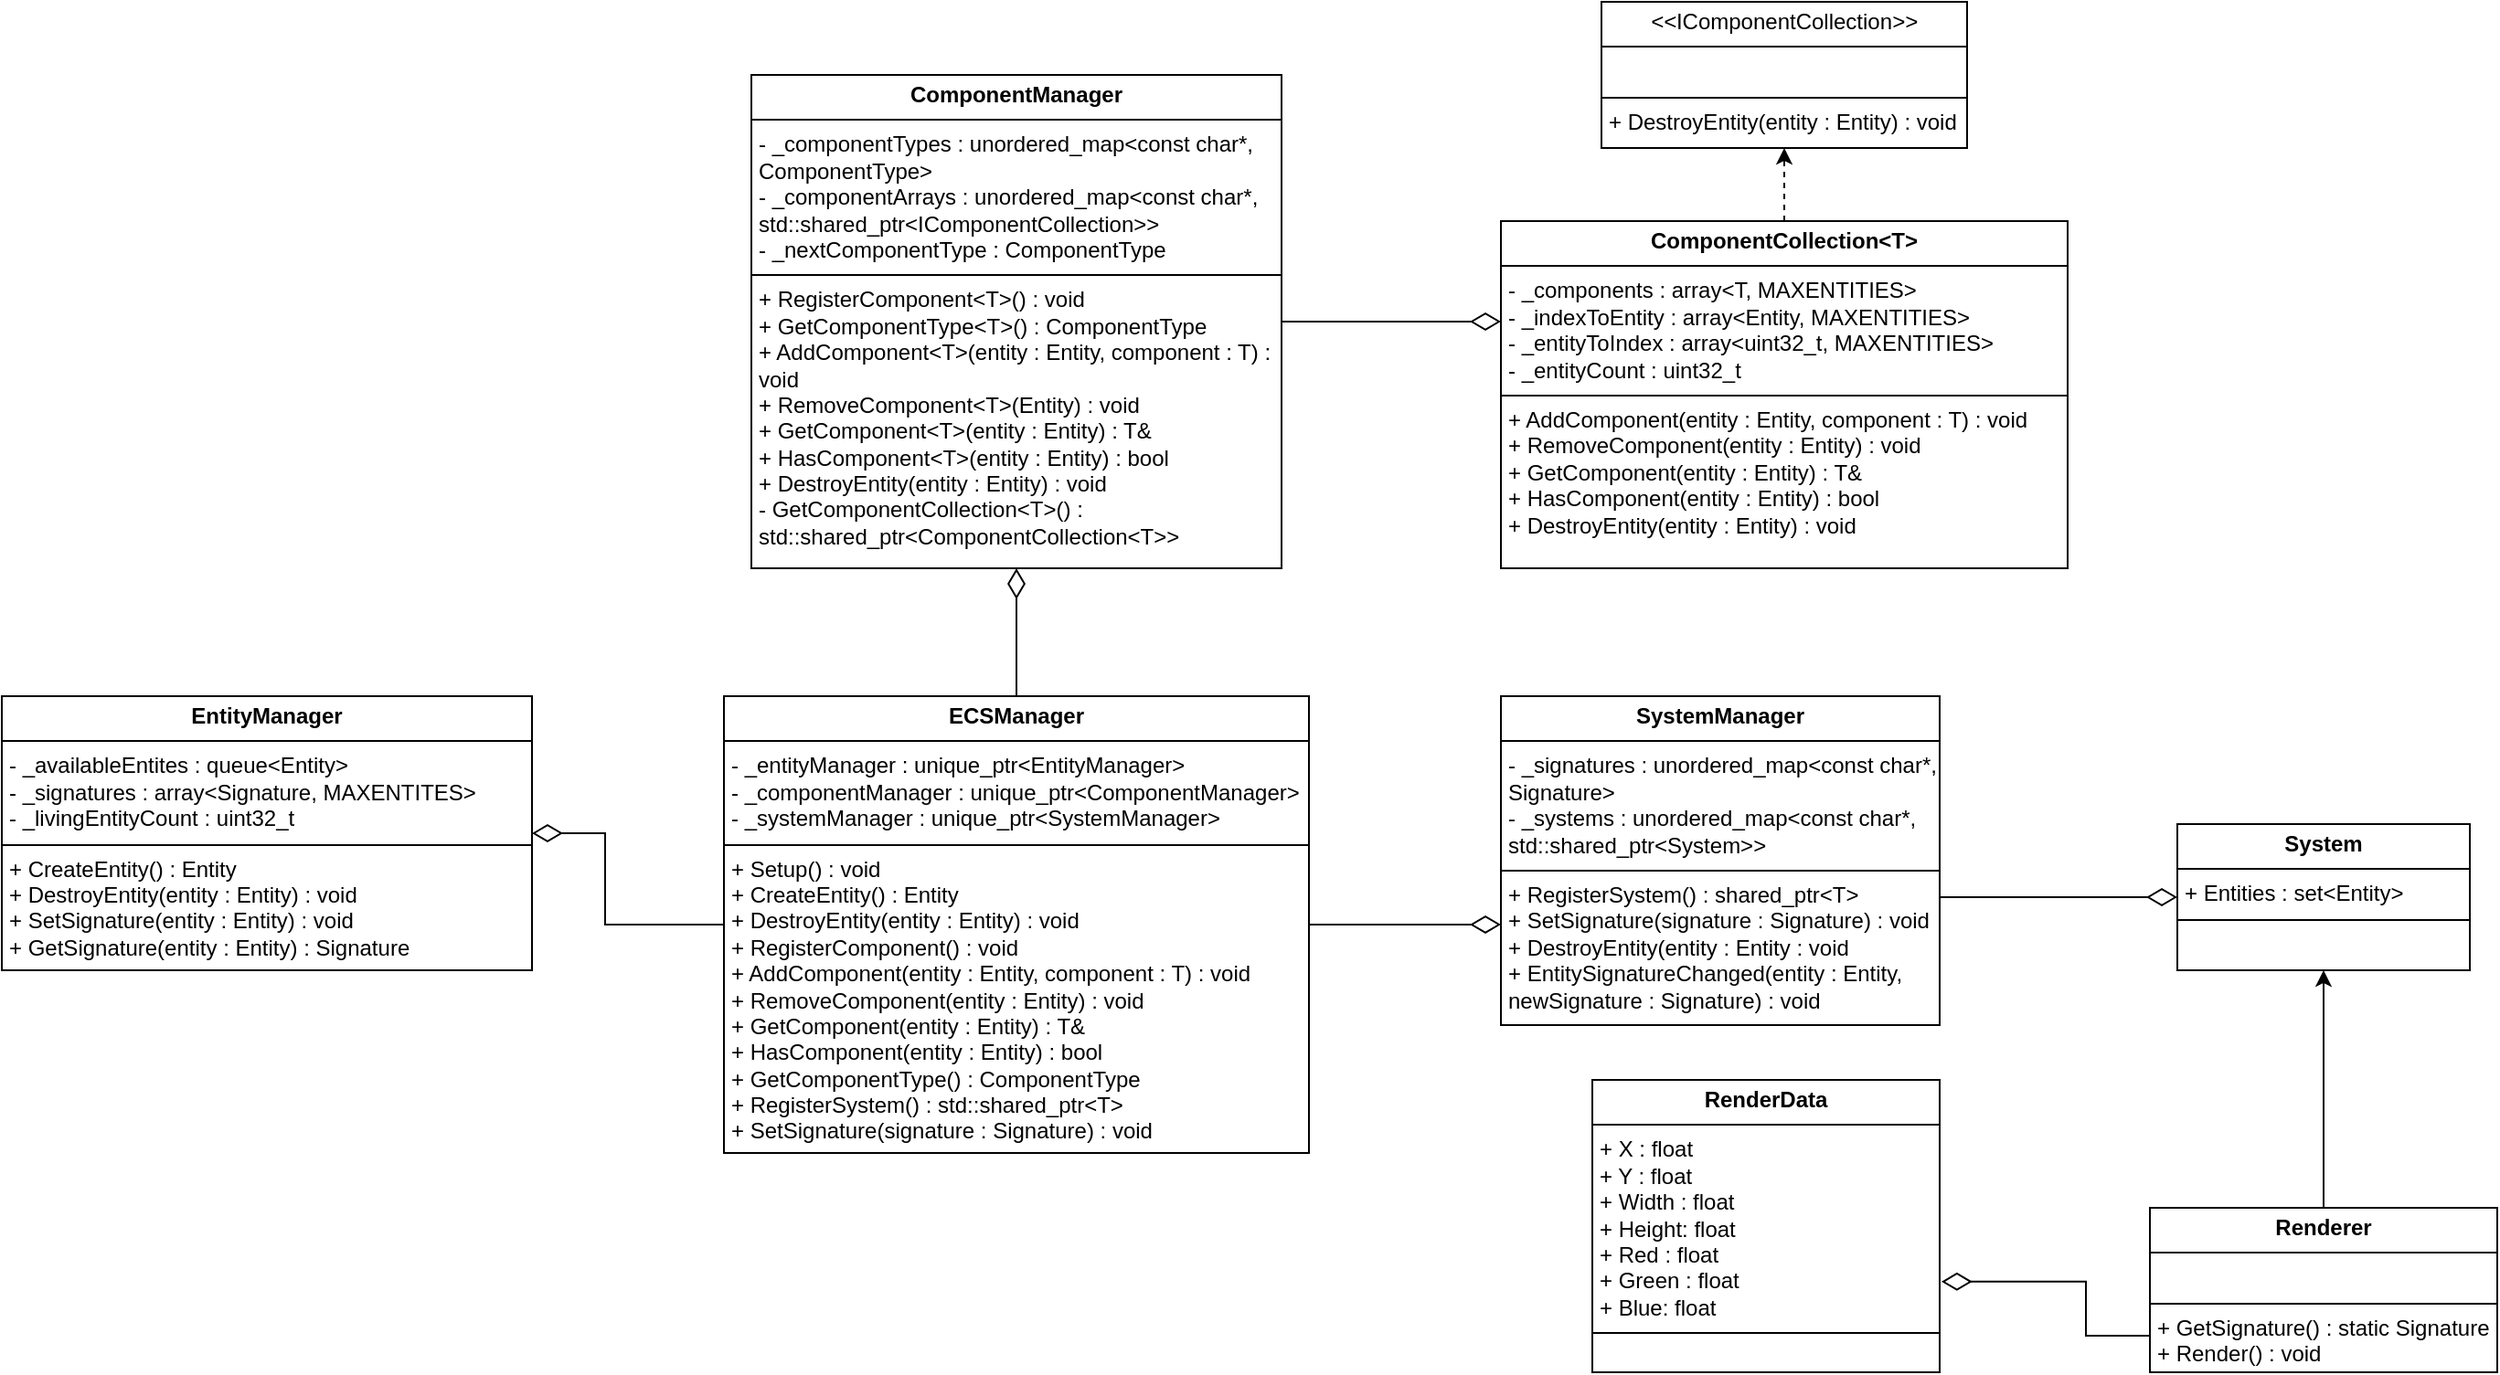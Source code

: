 <mxfile version="24.7.14">
  <diagram name="Page-1" id="NBFXO-1VVWKQT-htMqXb">
    <mxGraphModel dx="1358" dy="763" grid="1" gridSize="10" guides="1" tooltips="1" connect="1" arrows="1" fold="1" page="1" pageScale="1" pageWidth="3300" pageHeight="4681" math="0" shadow="0">
      <root>
        <mxCell id="0" />
        <mxCell id="1" parent="0" />
        <mxCell id="ltnjEtqi-0J--UmpudRn-7" value="&lt;p style=&quot;margin:0px;margin-top:4px;text-align:center;&quot;&gt;&lt;b&gt;EntityManager&lt;/b&gt;&lt;/p&gt;&lt;hr size=&quot;1&quot; style=&quot;border-style:solid;&quot;&gt;&lt;p style=&quot;margin:0px;margin-left:4px;&quot;&gt;- _availableEntites : queue&amp;lt;Entity&amp;gt;&lt;/p&gt;&lt;p style=&quot;margin:0px;margin-left:4px;&quot;&gt;- _signatures : array&amp;lt;Signature, MAXENTITES&amp;gt;&lt;/p&gt;&lt;p style=&quot;margin:0px;margin-left:4px;&quot;&gt;- _livingEntityCount :&amp;nbsp;&lt;span style=&quot;background-color: initial;&quot;&gt;uint32_t&lt;/span&gt;&lt;/p&gt;&lt;hr size=&quot;1&quot; style=&quot;border-style:solid;&quot;&gt;&lt;p style=&quot;margin:0px;margin-left:4px;&quot;&gt;+ CreateEntity() : Entity&lt;/p&gt;&lt;p style=&quot;margin:0px;margin-left:4px;&quot;&gt;+ DestroyEntity(entity : Entity) : void&lt;/p&gt;&lt;p style=&quot;margin:0px;margin-left:4px;&quot;&gt;+ SetSignature(entity : Entity) : void&lt;/p&gt;&lt;p style=&quot;margin:0px;margin-left:4px;&quot;&gt;+ GetSignature(entity : Entity) : Signature&lt;/p&gt;" style="verticalAlign=top;align=left;overflow=fill;html=1;whiteSpace=wrap;" parent="1" vertex="1">
          <mxGeometry x="470" y="880" width="290" height="150" as="geometry" />
        </mxCell>
        <mxCell id="ltnjEtqi-0J--UmpudRn-8" value="&lt;p style=&quot;margin:0px;margin-top:4px;text-align:center;&quot;&gt;&lt;b&gt;ComponentManager&lt;/b&gt;&lt;/p&gt;&lt;hr size=&quot;1&quot; style=&quot;border-style:solid;&quot;&gt;&lt;p style=&quot;margin:0px;margin-left:4px;&quot;&gt;- _componentTypes : unordered_map&amp;lt;const char*, ComponentType&amp;gt;&lt;/p&gt;&lt;p style=&quot;margin:0px;margin-left:4px;&quot;&gt;- _componentArrays : unordered_map&amp;lt;const char*, std::shared_ptr&amp;lt;IComponentCollection&amp;gt;&amp;gt;&lt;/p&gt;&lt;p style=&quot;margin:0px;margin-left:4px;&quot;&gt;- _nextComponentType : ComponentType&lt;/p&gt;&lt;hr size=&quot;1&quot; style=&quot;border-style:solid;&quot;&gt;&lt;p style=&quot;margin:0px;margin-left:4px;&quot;&gt;+ RegisterComponent&amp;lt;T&amp;gt;() : void&lt;/p&gt;&lt;p style=&quot;margin:0px;margin-left:4px;&quot;&gt;+ GetComponentType&amp;lt;T&amp;gt;() : ComponentType&lt;/p&gt;&lt;p style=&quot;margin:0px;margin-left:4px;&quot;&gt;+ AddComponent&amp;lt;T&amp;gt;(entity : Entity, component : T) : void&lt;/p&gt;&lt;p style=&quot;margin:0px;margin-left:4px;&quot;&gt;+ RemoveComponent&amp;lt;T&amp;gt;(Entity) : void&lt;/p&gt;&lt;p style=&quot;margin:0px;margin-left:4px;&quot;&gt;+ GetComponent&amp;lt;T&amp;gt;(entity : Entity) : T&amp;amp;&lt;/p&gt;&lt;p style=&quot;margin:0px;margin-left:4px;&quot;&gt;+ HasComponent&amp;lt;T&amp;gt;(entity : Entity) : bool&lt;/p&gt;&lt;p style=&quot;margin:0px;margin-left:4px;&quot;&gt;+ DestroyEntity(entity : Entity) : void&lt;/p&gt;&lt;p style=&quot;margin:0px;margin-left:4px;&quot;&gt;- GetComponentCollection&amp;lt;T&amp;gt;() : std::shared_ptr&amp;lt;ComponentCollection&amp;lt;T&amp;gt;&amp;gt;&lt;/p&gt;" style="verticalAlign=top;align=left;overflow=fill;html=1;whiteSpace=wrap;" parent="1" vertex="1">
          <mxGeometry x="880" y="540" width="290" height="270" as="geometry" />
        </mxCell>
        <mxCell id="ltnjEtqi-0J--UmpudRn-13" style="edgeStyle=orthogonalEdgeStyle;rounded=0;orthogonalLoop=1;jettySize=auto;html=1;dashed=1;" parent="1" source="ltnjEtqi-0J--UmpudRn-10" target="ltnjEtqi-0J--UmpudRn-11" edge="1">
          <mxGeometry relative="1" as="geometry" />
        </mxCell>
        <mxCell id="ltnjEtqi-0J--UmpudRn-10" value="&lt;p style=&quot;margin:0px;margin-top:4px;text-align:center;&quot;&gt;&lt;b&gt;ComponentCollection&amp;lt;T&amp;gt;&lt;/b&gt;&lt;/p&gt;&lt;hr size=&quot;1&quot; style=&quot;border-style:solid;&quot;&gt;&lt;p style=&quot;margin:0px;margin-left:4px;&quot;&gt;- _components : array&amp;lt;T, MAXENTITIES&amp;gt;&lt;/p&gt;&lt;p style=&quot;margin:0px;margin-left:4px;&quot;&gt;- _indexToEntity : array&amp;lt;Entity, MAXENTITIES&amp;gt;&lt;/p&gt;&lt;p style=&quot;margin:0px;margin-left:4px;&quot;&gt;- _entityToIndex : array&amp;lt;uint32_t, MAXENTITIES&amp;gt;&lt;/p&gt;&lt;p style=&quot;margin:0px;margin-left:4px;&quot;&gt;- _entityCount : uint32_t&lt;/p&gt;&lt;hr size=&quot;1&quot; style=&quot;border-style:solid;&quot;&gt;&lt;p style=&quot;margin:0px;margin-left:4px;&quot;&gt;&lt;span style=&quot;background-color: initial;&quot;&gt;+ AddComponent(entity : Entity, component : T) : void&lt;/span&gt;&lt;br&gt;&lt;/p&gt;&lt;p style=&quot;margin:0px;margin-left:4px;&quot;&gt;+ RemoveComponent(entity : Entity) : void&lt;/p&gt;&lt;p style=&quot;margin:0px;margin-left:4px;&quot;&gt;+ GetComponent(entity : Entity) : T&amp;amp;&lt;/p&gt;&lt;p style=&quot;margin:0px;margin-left:4px;&quot;&gt;+ HasComponent(entity : Entity) : bool&lt;/p&gt;&lt;p style=&quot;margin:0px;margin-left:4px;&quot;&gt;+ DestroyEntity(entity : Entity) : void&lt;/p&gt;" style="verticalAlign=top;align=left;overflow=fill;html=1;whiteSpace=wrap;" parent="1" vertex="1">
          <mxGeometry x="1290" y="620" width="310" height="190" as="geometry" />
        </mxCell>
        <mxCell id="ltnjEtqi-0J--UmpudRn-11" value="&lt;p style=&quot;margin:0px;margin-top:4px;text-align:center;&quot;&gt;&lt;i&gt;&amp;lt;&amp;lt;&lt;/i&gt;IComponentCollection&lt;i&gt;&amp;gt;&amp;gt;&lt;/i&gt;&lt;/p&gt;&lt;hr size=&quot;1&quot; style=&quot;border-style:solid;&quot;&gt;&lt;p style=&quot;margin:0px;margin-left:4px;&quot;&gt;&lt;br&gt;&lt;/p&gt;&lt;hr size=&quot;1&quot; style=&quot;border-style:solid;&quot;&gt;&lt;p style=&quot;margin:0px;margin-left:4px;&quot;&gt;&lt;span style=&quot;background-color: initial;&quot;&gt;+ DestroyEntity(entity : Entity) : void&lt;/span&gt;&lt;/p&gt;" style="verticalAlign=top;align=left;overflow=fill;html=1;whiteSpace=wrap;" parent="1" vertex="1">
          <mxGeometry x="1345" y="500" width="200" height="80" as="geometry" />
        </mxCell>
        <mxCell id="ltnjEtqi-0J--UmpudRn-14" value="&lt;p style=&quot;margin:0px;margin-top:4px;text-align:center;&quot;&gt;&lt;b&gt;System&lt;/b&gt;&lt;/p&gt;&lt;hr size=&quot;1&quot; style=&quot;border-style:solid;&quot;&gt;&lt;p style=&quot;margin:0px;margin-left:4px;&quot;&gt;+ Entities : set&amp;lt;Entity&amp;gt;&lt;/p&gt;&lt;hr size=&quot;1&quot; style=&quot;border-style:solid;&quot;&gt;&lt;p style=&quot;margin:0px;margin-left:4px;&quot;&gt;&lt;br&gt;&lt;/p&gt;" style="verticalAlign=top;align=left;overflow=fill;html=1;whiteSpace=wrap;" parent="1" vertex="1">
          <mxGeometry x="1660" y="950" width="160" height="80" as="geometry" />
        </mxCell>
        <mxCell id="ltnjEtqi-0J--UmpudRn-15" value="&lt;p style=&quot;margin:0px;margin-top:4px;text-align:center;&quot;&gt;&lt;b&gt;SystemManager&lt;/b&gt;&lt;/p&gt;&lt;hr size=&quot;1&quot; style=&quot;border-style:solid;&quot;&gt;&lt;p style=&quot;margin:0px;margin-left:4px;&quot;&gt;- _signatures : unordered_map&amp;lt;const char*, Signature&amp;gt;&lt;br&gt;&lt;/p&gt;&lt;p style=&quot;margin:0px;margin-left:4px;&quot;&gt;- _systems : unordered_map&amp;lt;const char*, std::shared_ptr&amp;lt;System&amp;gt;&amp;gt;&lt;/p&gt;&lt;hr size=&quot;1&quot; style=&quot;border-style:solid;&quot;&gt;&lt;p style=&quot;margin:0px;margin-left:4px;&quot;&gt;+ RegisterSystem() : shared_ptr&amp;lt;T&amp;gt;&lt;/p&gt;&lt;p style=&quot;margin:0px;margin-left:4px;&quot;&gt;+ SetSignature(signature : Signature) : void&lt;/p&gt;&lt;p style=&quot;margin:0px;margin-left:4px;&quot;&gt;+ DestroyEntity(entity : Entity : void&lt;/p&gt;&lt;p style=&quot;margin:0px;margin-left:4px;&quot;&gt;+ EntitySignatureChanged(entity : Entity, newS&lt;span style=&quot;background-color: initial;&quot;&gt;ignature : Signature&lt;/span&gt;&lt;span style=&quot;background-color: initial;&quot;&gt;) : void&lt;/span&gt;&lt;/p&gt;" style="verticalAlign=top;align=left;overflow=fill;html=1;whiteSpace=wrap;" parent="1" vertex="1">
          <mxGeometry x="1290" y="880" width="240" height="180" as="geometry" />
        </mxCell>
        <mxCell id="ltnjEtqi-0J--UmpudRn-16" value="&lt;p style=&quot;margin:0px;margin-top:4px;text-align:center;&quot;&gt;&lt;b&gt;ECSManager&lt;/b&gt;&lt;/p&gt;&lt;hr size=&quot;1&quot; style=&quot;border-style:solid;&quot;&gt;&lt;p style=&quot;margin:0px;margin-left:4px;&quot;&gt;- _entityManager : unique_ptr&amp;lt;EntityManager&amp;gt;&lt;br&gt;&lt;/p&gt;&lt;p style=&quot;margin:0px;margin-left:4px;&quot;&gt;- _componentManager : unique_ptr&amp;lt;ComponentManager&amp;gt;&lt;br&gt;&lt;/p&gt;&lt;p style=&quot;margin:0px;margin-left:4px;&quot;&gt;- _systemManager : unique_ptr&amp;lt;SystemManager&amp;gt;&lt;br&gt;&lt;/p&gt;&lt;hr size=&quot;1&quot; style=&quot;border-style:solid;&quot;&gt;&lt;p style=&quot;margin:0px;margin-left:4px;&quot;&gt;+ Setup() : void&lt;/p&gt;&lt;p style=&quot;margin:0px;margin-left:4px;&quot;&gt;+ CreateEntity() : Entity&lt;/p&gt;&lt;p style=&quot;margin:0px;margin-left:4px;&quot;&gt;+ DestroyEntity(entity : Entity) : void&lt;/p&gt;&lt;p style=&quot;margin:0px;margin-left:4px;&quot;&gt;+ RegisterComponent() : void&lt;/p&gt;&lt;p style=&quot;margin:0px;margin-left:4px;&quot;&gt;+ AddComponent(entity : Entity, component : T) : void&lt;/p&gt;&lt;p style=&quot;margin:0px;margin-left:4px;&quot;&gt;+ RemoveComponent(entity : Entity) : void&lt;/p&gt;&lt;p style=&quot;margin:0px;margin-left:4px;&quot;&gt;+ GetComponent(entity : Entity) : T&amp;amp;&lt;/p&gt;&lt;p style=&quot;margin:0px;margin-left:4px;&quot;&gt;+ HasComponent(entity : Entity) : bool&lt;/p&gt;&lt;p style=&quot;margin:0px;margin-left:4px;&quot;&gt;+ GetComponentType() : ComponentType&lt;/p&gt;&lt;p style=&quot;margin:0px;margin-left:4px;&quot;&gt;+ RegisterSystem() : std::shared_ptr&amp;lt;T&amp;gt;&lt;/p&gt;&lt;p style=&quot;margin:0px;margin-left:4px;&quot;&gt;+ SetSignature(signature : Signature) : void&lt;/p&gt;" style="verticalAlign=top;align=left;overflow=fill;html=1;whiteSpace=wrap;" parent="1" vertex="1">
          <mxGeometry x="865" y="880" width="320" height="250" as="geometry" />
        </mxCell>
        <mxCell id="ltnjEtqi-0J--UmpudRn-17" value="" style="endArrow=none;html=1;endSize=12;startArrow=diamondThin;startSize=14;startFill=0;edgeStyle=orthogonalEdgeStyle;align=left;verticalAlign=bottom;rounded=0;endFill=0;entryX=1;entryY=0.5;entryDx=0;entryDy=0;" parent="1" target="ltnjEtqi-0J--UmpudRn-16" edge="1">
          <mxGeometry x="-0.146" relative="1" as="geometry">
            <mxPoint x="1290" y="1005" as="sourcePoint" />
            <mxPoint x="1280" y="1050" as="targetPoint" />
            <Array as="points">
              <mxPoint x="1290" y="1005" />
            </Array>
            <mxPoint as="offset" />
          </mxGeometry>
        </mxCell>
        <mxCell id="ltnjEtqi-0J--UmpudRn-18" value="" style="endArrow=none;html=1;endSize=12;startArrow=diamondThin;startSize=14;startFill=0;edgeStyle=orthogonalEdgeStyle;align=left;verticalAlign=bottom;rounded=0;exitX=0.5;exitY=1;exitDx=0;exitDy=0;endFill=0;" parent="1" source="ltnjEtqi-0J--UmpudRn-8" target="ltnjEtqi-0J--UmpudRn-16" edge="1">
          <mxGeometry x="-0.146" relative="1" as="geometry">
            <mxPoint x="1730" y="740" as="sourcePoint" />
            <mxPoint x="1320" y="830" as="targetPoint" />
            <mxPoint as="offset" />
          </mxGeometry>
        </mxCell>
        <mxCell id="ltnjEtqi-0J--UmpudRn-19" value="" style="endArrow=none;html=1;endSize=12;startArrow=diamondThin;startSize=14;startFill=0;edgeStyle=orthogonalEdgeStyle;align=left;verticalAlign=bottom;rounded=0;endFill=0;exitX=1;exitY=0.5;exitDx=0;exitDy=0;" parent="1" source="ltnjEtqi-0J--UmpudRn-7" target="ltnjEtqi-0J--UmpudRn-16" edge="1">
          <mxGeometry x="-0.146" relative="1" as="geometry">
            <mxPoint x="800" y="940" as="sourcePoint" />
            <mxPoint x="1330" y="840" as="targetPoint" />
            <Array as="points">
              <mxPoint x="800" y="955" />
              <mxPoint x="800" y="1005" />
            </Array>
            <mxPoint as="offset" />
          </mxGeometry>
        </mxCell>
        <mxCell id="ltnjEtqi-0J--UmpudRn-20" value="" style="endArrow=none;html=1;endSize=12;startArrow=diamondThin;startSize=14;startFill=0;edgeStyle=orthogonalEdgeStyle;align=left;verticalAlign=bottom;rounded=0;endFill=0;exitX=0;exitY=0.5;exitDx=0;exitDy=0;" parent="1" source="ltnjEtqi-0J--UmpudRn-14" edge="1">
          <mxGeometry x="-1" y="3" relative="1" as="geometry">
            <mxPoint x="1638.4" y="988.79" as="sourcePoint" />
            <mxPoint x="1530" y="990" as="targetPoint" />
            <Array as="points">
              <mxPoint x="1660" y="990" />
            </Array>
          </mxGeometry>
        </mxCell>
        <mxCell id="ltnjEtqi-0J--UmpudRn-22" value="" style="endArrow=none;html=1;endSize=12;startArrow=diamondThin;startSize=14;startFill=0;edgeStyle=orthogonalEdgeStyle;align=left;verticalAlign=bottom;rounded=0;endFill=0;entryX=1;entryY=0.5;entryDx=0;entryDy=0;" parent="1" target="ltnjEtqi-0J--UmpudRn-8" edge="1">
          <mxGeometry x="-1" y="3" relative="1" as="geometry">
            <mxPoint x="1290" y="675" as="sourcePoint" />
            <mxPoint x="1180" y="700" as="targetPoint" />
            <Array as="points">
              <mxPoint x="1250" y="675" />
              <mxPoint x="1250" y="675" />
            </Array>
          </mxGeometry>
        </mxCell>
        <mxCell id="ltnjEtqi-0J--UmpudRn-25" value="&lt;p style=&quot;margin:0px;margin-top:4px;text-align:center;&quot;&gt;&lt;b&gt;Renderer&lt;/b&gt;&lt;/p&gt;&lt;hr size=&quot;1&quot; style=&quot;border-style:solid;&quot;&gt;&lt;p style=&quot;margin:0px;margin-left:4px;&quot;&gt;&lt;br&gt;&lt;/p&gt;&lt;hr size=&quot;1&quot; style=&quot;border-style:solid;&quot;&gt;&lt;p style=&quot;margin:0px;margin-left:4px;&quot;&gt;+ GetSignature() : static Signature&lt;/p&gt;&lt;p style=&quot;margin:0px;margin-left:4px;&quot;&gt;+ Render() : void&lt;/p&gt;" style="verticalAlign=top;align=left;overflow=fill;html=1;whiteSpace=wrap;" parent="1" vertex="1">
          <mxGeometry x="1645" y="1160" width="190" height="90" as="geometry" />
        </mxCell>
        <mxCell id="ltnjEtqi-0J--UmpudRn-29" value="" style="endArrow=classic;html=1;rounded=0;entryX=0.5;entryY=1;entryDx=0;entryDy=0;exitX=0.5;exitY=0;exitDx=0;exitDy=0;" parent="1" source="ltnjEtqi-0J--UmpudRn-25" target="ltnjEtqi-0J--UmpudRn-14" edge="1">
          <mxGeometry width="50" height="50" relative="1" as="geometry">
            <mxPoint x="1390" y="1170" as="sourcePoint" />
            <mxPoint x="1440" y="1120" as="targetPoint" />
          </mxGeometry>
        </mxCell>
        <mxCell id="ltnjEtqi-0J--UmpudRn-31" value="&lt;p style=&quot;margin:0px;margin-top:4px;text-align:center;&quot;&gt;&lt;b&gt;RenderData&lt;/b&gt;&lt;/p&gt;&lt;hr size=&quot;1&quot; style=&quot;border-style:solid;&quot;&gt;&lt;p style=&quot;margin:0px;margin-left:4px;&quot;&gt;+ X : float&lt;/p&gt;&lt;p style=&quot;margin:0px;margin-left:4px;&quot;&gt;+ Y : float&lt;/p&gt;&lt;p style=&quot;margin:0px;margin-left:4px;&quot;&gt;+ Width : float&lt;/p&gt;&lt;p style=&quot;margin:0px;margin-left:4px;&quot;&gt;+ Height: float&lt;/p&gt;&lt;p style=&quot;margin:0px;margin-left:4px;&quot;&gt;+ Red : float&lt;/p&gt;&lt;p style=&quot;margin:0px;margin-left:4px;&quot;&gt;+ Green : float&lt;/p&gt;&lt;p style=&quot;margin:0px;margin-left:4px;&quot;&gt;+ Blue: float&lt;/p&gt;&lt;hr size=&quot;1&quot; style=&quot;border-style:solid;&quot;&gt;&lt;p style=&quot;margin:0px;margin-left:4px;&quot;&gt;&lt;br&gt;&lt;/p&gt;" style="verticalAlign=top;align=left;overflow=fill;html=1;whiteSpace=wrap;" parent="1" vertex="1">
          <mxGeometry x="1340" y="1090" width="190" height="160" as="geometry" />
        </mxCell>
        <mxCell id="Uwqli58keBKIwY0Ie4kz-1" value="" style="endArrow=none;html=1;endSize=12;startArrow=diamondThin;startSize=14;startFill=0;edgeStyle=orthogonalEdgeStyle;align=left;verticalAlign=bottom;rounded=0;endFill=0;exitX=1.005;exitY=0.69;exitDx=0;exitDy=0;exitPerimeter=0;" edge="1" parent="1" source="ltnjEtqi-0J--UmpudRn-31">
          <mxGeometry x="-1" y="3" relative="1" as="geometry">
            <mxPoint x="1610" y="1290" as="sourcePoint" />
            <mxPoint x="1645" y="1230" as="targetPoint" />
            <Array as="points">
              <mxPoint x="1610" y="1230" />
            </Array>
          </mxGeometry>
        </mxCell>
      </root>
    </mxGraphModel>
  </diagram>
</mxfile>
